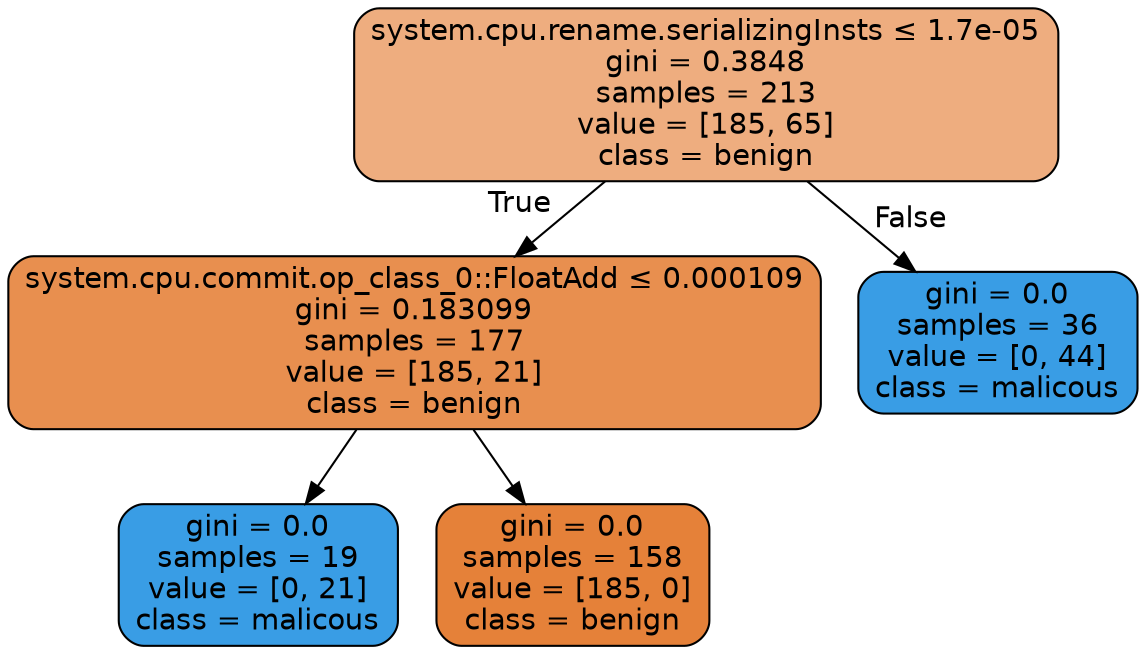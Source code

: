 digraph Tree {
node [shape=box, style="filled, rounded", color="black", fontname=helvetica] ;
edge [fontname=helvetica] ;
0 [label=<system.cpu.rename.serializingInsts &le; 1.7e-05<br/>gini = 0.3848<br/>samples = 213<br/>value = [185, 65]<br/>class = benign>, fillcolor="#eead7f"] ;
1 [label=<system.cpu.commit.op_class_0::FloatAdd &le; 0.000109<br/>gini = 0.183099<br/>samples = 177<br/>value = [185, 21]<br/>class = benign>, fillcolor="#e88f4f"] ;
0 -> 1 [labeldistance=2.5, labelangle=45, headlabel="True"] ;
2 [label=<gini = 0.0<br/>samples = 19<br/>value = [0, 21]<br/>class = malicous>, fillcolor="#399de5"] ;
1 -> 2 ;
3 [label=<gini = 0.0<br/>samples = 158<br/>value = [185, 0]<br/>class = benign>, fillcolor="#e58139"] ;
1 -> 3 ;
4 [label=<gini = 0.0<br/>samples = 36<br/>value = [0, 44]<br/>class = malicous>, fillcolor="#399de5"] ;
0 -> 4 [labeldistance=2.5, labelangle=-45, headlabel="False"] ;
}
